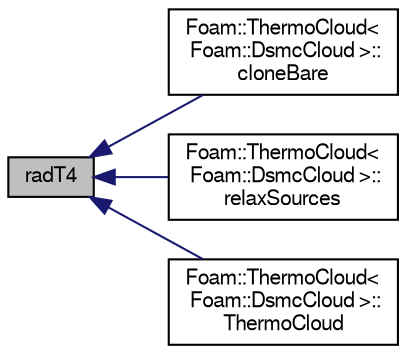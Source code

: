 digraph "radT4"
{
  bgcolor="transparent";
  edge [fontname="FreeSans",fontsize="10",labelfontname="FreeSans",labelfontsize="10"];
  node [fontname="FreeSans",fontsize="10",shape=record];
  rankdir="LR";
  Node51 [label="radT4",height=0.2,width=0.4,color="black", fillcolor="grey75", style="filled", fontcolor="black"];
  Node51 -> Node52 [dir="back",color="midnightblue",fontsize="10",style="solid",fontname="FreeSans"];
  Node52 [label="Foam::ThermoCloud\<\l Foam::DsmcCloud \>::\lcloneBare",height=0.2,width=0.4,color="black",URL="$a23834.html#a519c85b79b984c70934c244a934588ca",tooltip="Construct and return bare clone based on (this) with new name. "];
  Node51 -> Node53 [dir="back",color="midnightblue",fontsize="10",style="solid",fontname="FreeSans"];
  Node53 [label="Foam::ThermoCloud\<\l Foam::DsmcCloud \>::\lrelaxSources",height=0.2,width=0.4,color="black",URL="$a23834.html#a513557e0b75f538dafa50a7dd91aafcf",tooltip="Apply relaxation to (steady state) cloud sources. "];
  Node51 -> Node54 [dir="back",color="midnightblue",fontsize="10",style="solid",fontname="FreeSans"];
  Node54 [label="Foam::ThermoCloud\<\l Foam::DsmcCloud \>::\lThermoCloud",height=0.2,width=0.4,color="black",URL="$a23834.html#a4a52b6fc5badc4bedb4d030488e855de",tooltip="Copy constructor with new name. "];
}
